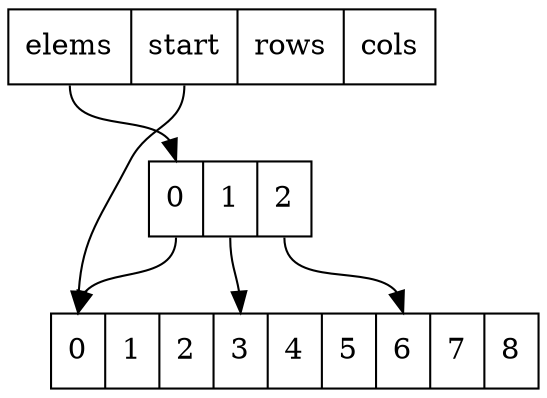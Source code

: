 digraph Matrix {
    node [shape = "record"];
    m [label="<elems> elems | <start> start | <rows> rows | <cols> cols"];
    rows [label="<0> 0 | <1> 1 | <2> 2"];
    elems [label="<0> 0|1|2|<3> 3|4|5|<6> 6|7|8"];

    m:elems -> rows:0;
    m:start -> elems:0;
    rows:0 -> elems:0;
    rows:1 -> elems:3;
    rows:2 -> elems:6;

}
